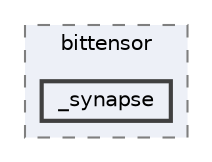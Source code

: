 digraph "/Users/macthrasher/bittensor/bittensor/_synapse"
{
 // LATEX_PDF_SIZE
  bgcolor="transparent";
  edge [fontname=Helvetica,fontsize=10,labelfontname=Helvetica,labelfontsize=10];
  node [fontname=Helvetica,fontsize=10,shape=box,height=0.2,width=0.4];
  compound=true
  subgraph clusterdir_f169d542b9721b111e65b1075befb384 {
    graph [ bgcolor="#edf0f7", pencolor="grey50", label="bittensor", fontname=Helvetica,fontsize=10 style="filled,dashed", URL="dir_f169d542b9721b111e65b1075befb384.html",tooltip=""]
  dir_197caefcdb22a1921198141c3d4b4b54 [label="_synapse", fillcolor="#edf0f7", color="grey25", style="filled,bold", URL="dir_197caefcdb22a1921198141c3d4b4b54.html",tooltip=""];
  }
}
